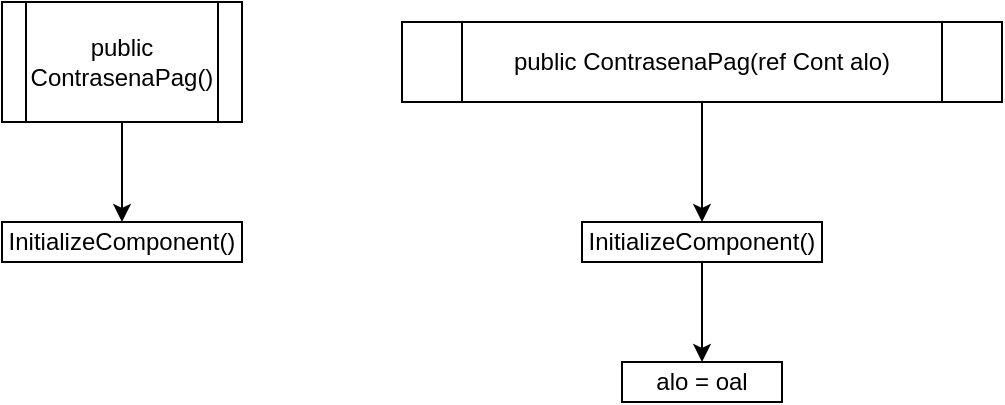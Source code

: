 <mxfile version="14.6.13" type="device" pages="2"><diagram id="OymV0kxatRn-5mYpBZpS" name="Constructor"><mxGraphModel dx="640" dy="440" grid="1" gridSize="10" guides="1" tooltips="1" connect="1" arrows="1" fold="1" page="1" pageScale="1" pageWidth="827" pageHeight="1169" math="0" shadow="0"><root><mxCell id="0"/><mxCell id="1" parent="0"/><mxCell id="B67WEw4ajagOwuOIb3kF-3" style="edgeStyle=orthogonalEdgeStyle;rounded=0;orthogonalLoop=1;jettySize=auto;html=1;" edge="1" parent="1" source="B67WEw4ajagOwuOIb3kF-1" target="B67WEw4ajagOwuOIb3kF-2"><mxGeometry relative="1" as="geometry"/></mxCell><mxCell id="B67WEw4ajagOwuOIb3kF-1" value="public ContrasenaPag()" style="shape=process;whiteSpace=wrap;html=1;backgroundOutline=1;" vertex="1" parent="1"><mxGeometry x="160" y="90" width="120" height="60" as="geometry"/></mxCell><mxCell id="B67WEw4ajagOwuOIb3kF-2" value="InitializeComponent()" style="rounded=0;whiteSpace=wrap;html=1;" vertex="1" parent="1"><mxGeometry x="160" y="200" width="120" height="20" as="geometry"/></mxCell><mxCell id="mOLucgv1e2SrodEJ-3n_-5" style="edgeStyle=orthogonalEdgeStyle;rounded=0;orthogonalLoop=1;jettySize=auto;html=1;" edge="1" parent="1" source="mOLucgv1e2SrodEJ-3n_-1" target="mOLucgv1e2SrodEJ-3n_-4"><mxGeometry relative="1" as="geometry"/></mxCell><mxCell id="mOLucgv1e2SrodEJ-3n_-1" value="public ContrasenaPag(ref Cont alo)" style="shape=process;whiteSpace=wrap;html=1;backgroundOutline=1;" vertex="1" parent="1"><mxGeometry x="360" y="100" width="300" height="40" as="geometry"/></mxCell><mxCell id="mOLucgv1e2SrodEJ-3n_-3" value="alo = oal" style="rounded=0;whiteSpace=wrap;html=1;" vertex="1" parent="1"><mxGeometry x="470" y="270" width="80" height="20" as="geometry"/></mxCell><mxCell id="mOLucgv1e2SrodEJ-3n_-6" style="edgeStyle=orthogonalEdgeStyle;rounded=0;orthogonalLoop=1;jettySize=auto;html=1;" edge="1" parent="1" source="mOLucgv1e2SrodEJ-3n_-4" target="mOLucgv1e2SrodEJ-3n_-3"><mxGeometry relative="1" as="geometry"/></mxCell><mxCell id="mOLucgv1e2SrodEJ-3n_-4" value="InitializeComponent()" style="rounded=0;whiteSpace=wrap;html=1;" vertex="1" parent="1"><mxGeometry x="450" y="200" width="120" height="20" as="geometry"/></mxCell></root></mxGraphModel></diagram><diagram id="FDL8_9cfG9ndo6M44-mb" name="Aceptar La Contraseña"><mxGraphModel dx="773" dy="532" grid="1" gridSize="10" guides="1" tooltips="1" connect="1" arrows="1" fold="1" page="1" pageScale="1" pageWidth="827" pageHeight="1169" math="0" shadow="0"><root><mxCell id="Fde46RDxSzKtp6HhdQjJ-0"/><mxCell id="Fde46RDxSzKtp6HhdQjJ-1" parent="Fde46RDxSzKtp6HhdQjJ-0"/><mxCell id="Fde46RDxSzKtp6HhdQjJ-5" style="edgeStyle=orthogonalEdgeStyle;rounded=0;orthogonalLoop=1;jettySize=auto;html=1;shape=flexArrow;" edge="1" parent="Fde46RDxSzKtp6HhdQjJ-1" source="Fde46RDxSzKtp6HhdQjJ-3" target="Fde46RDxSzKtp6HhdQjJ-4"><mxGeometry relative="1" as="geometry"/></mxCell><mxCell id="Fde46RDxSzKtp6HhdQjJ-3" value="&lt;span&gt;btnContrasenaAceptar_Click(object sender, EventArgs e) : void&lt;/span&gt;" style="shape=process;whiteSpace=wrap;html=1;backgroundOutline=1;" vertex="1" parent="Fde46RDxSzKtp6HhdQjJ-1"><mxGeometry x="140" y="40" width="440" height="60" as="geometry"/></mxCell><mxCell id="Xn9kSuTTepmMhBQtzLf5-7" style="edgeStyle=orthogonalEdgeStyle;rounded=0;orthogonalLoop=1;jettySize=auto;html=1;" edge="1" parent="Fde46RDxSzKtp6HhdQjJ-1" source="Fde46RDxSzKtp6HhdQjJ-4" target="Xn9kSuTTepmMhBQtzLf5-0"><mxGeometry relative="1" as="geometry"/></mxCell><mxCell id="Fde46RDxSzKtp6HhdQjJ-4" value="Aceptar()" style="shape=process;whiteSpace=wrap;html=1;backgroundOutline=1;" vertex="1" parent="Fde46RDxSzKtp6HhdQjJ-1"><mxGeometry x="120" y="160" width="480" height="40" as="geometry"/></mxCell><mxCell id="Xn9kSuTTepmMhBQtzLf5-2" value="true" style="edgeStyle=orthogonalEdgeStyle;rounded=0;orthogonalLoop=1;jettySize=auto;html=1;" edge="1" parent="Fde46RDxSzKtp6HhdQjJ-1" source="Xn9kSuTTepmMhBQtzLf5-0" target="Xn9kSuTTepmMhBQtzLf5-1"><mxGeometry relative="1" as="geometry"/></mxCell><mxCell id="Xn9kSuTTepmMhBQtzLf5-6" value="false" style="edgeStyle=orthogonalEdgeStyle;rounded=0;orthogonalLoop=1;jettySize=auto;html=1;" edge="1" parent="Fde46RDxSzKtp6HhdQjJ-1" source="Xn9kSuTTepmMhBQtzLf5-0" target="Xn9kSuTTepmMhBQtzLf5-5"><mxGeometry relative="1" as="geometry"/></mxCell><mxCell id="Xn9kSuTTepmMhBQtzLf5-0" value="if &lt;br&gt;(txtContrasena.Text == strContrasena)" style="rhombus;whiteSpace=wrap;html=1;" vertex="1" parent="Fde46RDxSzKtp6HhdQjJ-1"><mxGeometry x="290" y="250" width="140" height="80" as="geometry"/></mxCell><mxCell id="Xn9kSuTTepmMhBQtzLf5-4" value="" style="edgeStyle=orthogonalEdgeStyle;rounded=0;orthogonalLoop=1;jettySize=auto;html=1;" edge="1" parent="Fde46RDxSzKtp6HhdQjJ-1" source="Xn9kSuTTepmMhBQtzLf5-1" target="Xn9kSuTTepmMhBQtzLf5-3"><mxGeometry relative="1" as="geometry"/></mxCell><mxCell id="Xn9kSuTTepmMhBQtzLf5-1" value="oal.Logrado = true" style="rounded=0;whiteSpace=wrap;html=1;" vertex="1" parent="Fde46RDxSzKtp6HhdQjJ-1"><mxGeometry x="130" y="270" width="100" height="40" as="geometry"/></mxCell><mxCell id="Xn9kSuTTepmMhBQtzLf5-17" style="edgeStyle=orthogonalEdgeStyle;rounded=0;orthogonalLoop=1;jettySize=auto;html=1;fontSize=10;" edge="1" parent="Fde46RDxSzKtp6HhdQjJ-1" source="Xn9kSuTTepmMhBQtzLf5-3" target="Xn9kSuTTepmMhBQtzLf5-14"><mxGeometry relative="1" as="geometry"><Array as="points"><mxPoint x="180" y="630"/></Array></mxGeometry></mxCell><mxCell id="Xn9kSuTTepmMhBQtzLf5-3" value="this.Close()" style="whiteSpace=wrap;html=1;rounded=0;" vertex="1" parent="Fde46RDxSzKtp6HhdQjJ-1"><mxGeometry x="140" y="330" width="80" height="20" as="geometry"/></mxCell><mxCell id="Xn9kSuTTepmMhBQtzLf5-9" value="False" style="edgeStyle=orthogonalEdgeStyle;rounded=0;orthogonalLoop=1;jettySize=auto;html=1;entryX=0.5;entryY=0;entryDx=0;entryDy=0;fontSize=10;" edge="1" parent="Fde46RDxSzKtp6HhdQjJ-1" source="Xn9kSuTTepmMhBQtzLf5-5" target="Xn9kSuTTepmMhBQtzLf5-8"><mxGeometry relative="1" as="geometry"><Array as="points"><mxPoint x="670" y="430"/></Array></mxGeometry></mxCell><mxCell id="Xn9kSuTTepmMhBQtzLf5-11" value="true" style="edgeStyle=orthogonalEdgeStyle;rounded=0;orthogonalLoop=1;jettySize=auto;html=1;fontSize=10;" edge="1" parent="Fde46RDxSzKtp6HhdQjJ-1" source="Xn9kSuTTepmMhBQtzLf5-5" target="Xn9kSuTTepmMhBQtzLf5-10"><mxGeometry relative="1" as="geometry"><Array as="points"><mxPoint x="410" y="430"/></Array></mxGeometry></mxCell><mxCell id="Xn9kSuTTepmMhBQtzLf5-5" value="if&lt;br style=&quot;font-size: 10px;&quot;&gt;(txtContrasena.Text != strContrasena &amp;amp;&amp;amp; intCantVeces &amp;gt;= 3)" style="rhombus;whiteSpace=wrap;html=1;fontSize=10;verticalAlign=middle;labelPosition=center;verticalLabelPosition=middle;align=center;horizontal=1;" vertex="1" parent="Fde46RDxSzKtp6HhdQjJ-1"><mxGeometry x="470" y="370" width="140" height="120" as="geometry"/></mxCell><mxCell id="Xn9kSuTTepmMhBQtzLf5-16" style="edgeStyle=orthogonalEdgeStyle;rounded=0;orthogonalLoop=1;jettySize=auto;html=1;fontSize=10;" edge="1" parent="Fde46RDxSzKtp6HhdQjJ-1" source="Xn9kSuTTepmMhBQtzLf5-8" target="Xn9kSuTTepmMhBQtzLf5-14"><mxGeometry relative="1" as="geometry"><Array as="points"><mxPoint x="670" y="630"/></Array></mxGeometry></mxCell><mxCell id="Xn9kSuTTepmMhBQtzLf5-8" value="MessageBox.Show(&quot;Intenta nuevamente&quot;)" style="rounded=0;whiteSpace=wrap;html=1;fontSize=10;" vertex="1" parent="Fde46RDxSzKtp6HhdQjJ-1"><mxGeometry x="570" y="470" width="200" height="40" as="geometry"/></mxCell><mxCell id="Xn9kSuTTepmMhBQtzLf5-13" style="edgeStyle=orthogonalEdgeStyle;rounded=0;orthogonalLoop=1;jettySize=auto;html=1;fontSize=10;" edge="1" parent="Fde46RDxSzKtp6HhdQjJ-1" source="Xn9kSuTTepmMhBQtzLf5-10" target="Xn9kSuTTepmMhBQtzLf5-12"><mxGeometry relative="1" as="geometry"/></mxCell><mxCell id="Xn9kSuTTepmMhBQtzLf5-10" value="oal.Logrado = false" style="rounded=0;whiteSpace=wrap;html=1;fontSize=10;" vertex="1" parent="Fde46RDxSzKtp6HhdQjJ-1"><mxGeometry x="360" y="460" width="100" height="20" as="geometry"/></mxCell><mxCell id="Xn9kSuTTepmMhBQtzLf5-15" style="edgeStyle=orthogonalEdgeStyle;rounded=0;orthogonalLoop=1;jettySize=auto;html=1;fontSize=10;" edge="1" parent="Fde46RDxSzKtp6HhdQjJ-1" source="Xn9kSuTTepmMhBQtzLf5-12" target="Xn9kSuTTepmMhBQtzLf5-14"><mxGeometry relative="1" as="geometry"/></mxCell><mxCell id="Xn9kSuTTepmMhBQtzLf5-12" value="this.Close()" style="rounded=0;whiteSpace=wrap;html=1;fontSize=10;" vertex="1" parent="Fde46RDxSzKtp6HhdQjJ-1"><mxGeometry x="370" y="500" width="80" height="20" as="geometry"/></mxCell><mxCell id="Xn9kSuTTepmMhBQtzLf5-14" value="return" style="rounded=1;whiteSpace=wrap;html=1;fontSize=10;" vertex="1" parent="Fde46RDxSzKtp6HhdQjJ-1"><mxGeometry x="380" y="610" width="60" height="40" as="geometry"/></mxCell></root></mxGraphModel></diagram></mxfile>